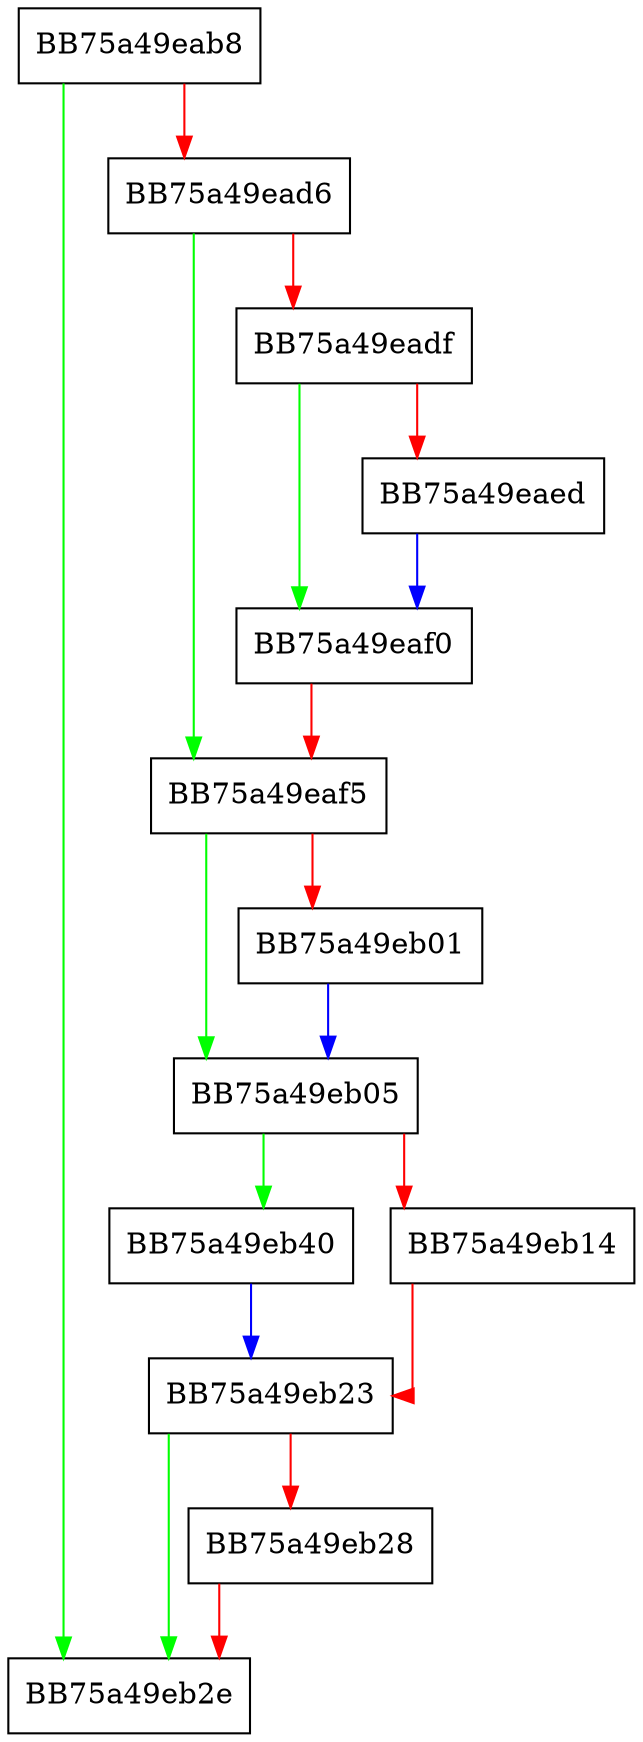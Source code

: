 digraph AddAttribute {
  node [shape="box"];
  graph [splines=ortho];
  BB75a49eab8 -> BB75a49eb2e [color="green"];
  BB75a49eab8 -> BB75a49ead6 [color="red"];
  BB75a49ead6 -> BB75a49eaf5 [color="green"];
  BB75a49ead6 -> BB75a49eadf [color="red"];
  BB75a49eadf -> BB75a49eaf0 [color="green"];
  BB75a49eadf -> BB75a49eaed [color="red"];
  BB75a49eaed -> BB75a49eaf0 [color="blue"];
  BB75a49eaf0 -> BB75a49eaf5 [color="red"];
  BB75a49eaf5 -> BB75a49eb05 [color="green"];
  BB75a49eaf5 -> BB75a49eb01 [color="red"];
  BB75a49eb01 -> BB75a49eb05 [color="blue"];
  BB75a49eb05 -> BB75a49eb40 [color="green"];
  BB75a49eb05 -> BB75a49eb14 [color="red"];
  BB75a49eb14 -> BB75a49eb23 [color="red"];
  BB75a49eb23 -> BB75a49eb2e [color="green"];
  BB75a49eb23 -> BB75a49eb28 [color="red"];
  BB75a49eb28 -> BB75a49eb2e [color="red"];
  BB75a49eb40 -> BB75a49eb23 [color="blue"];
}